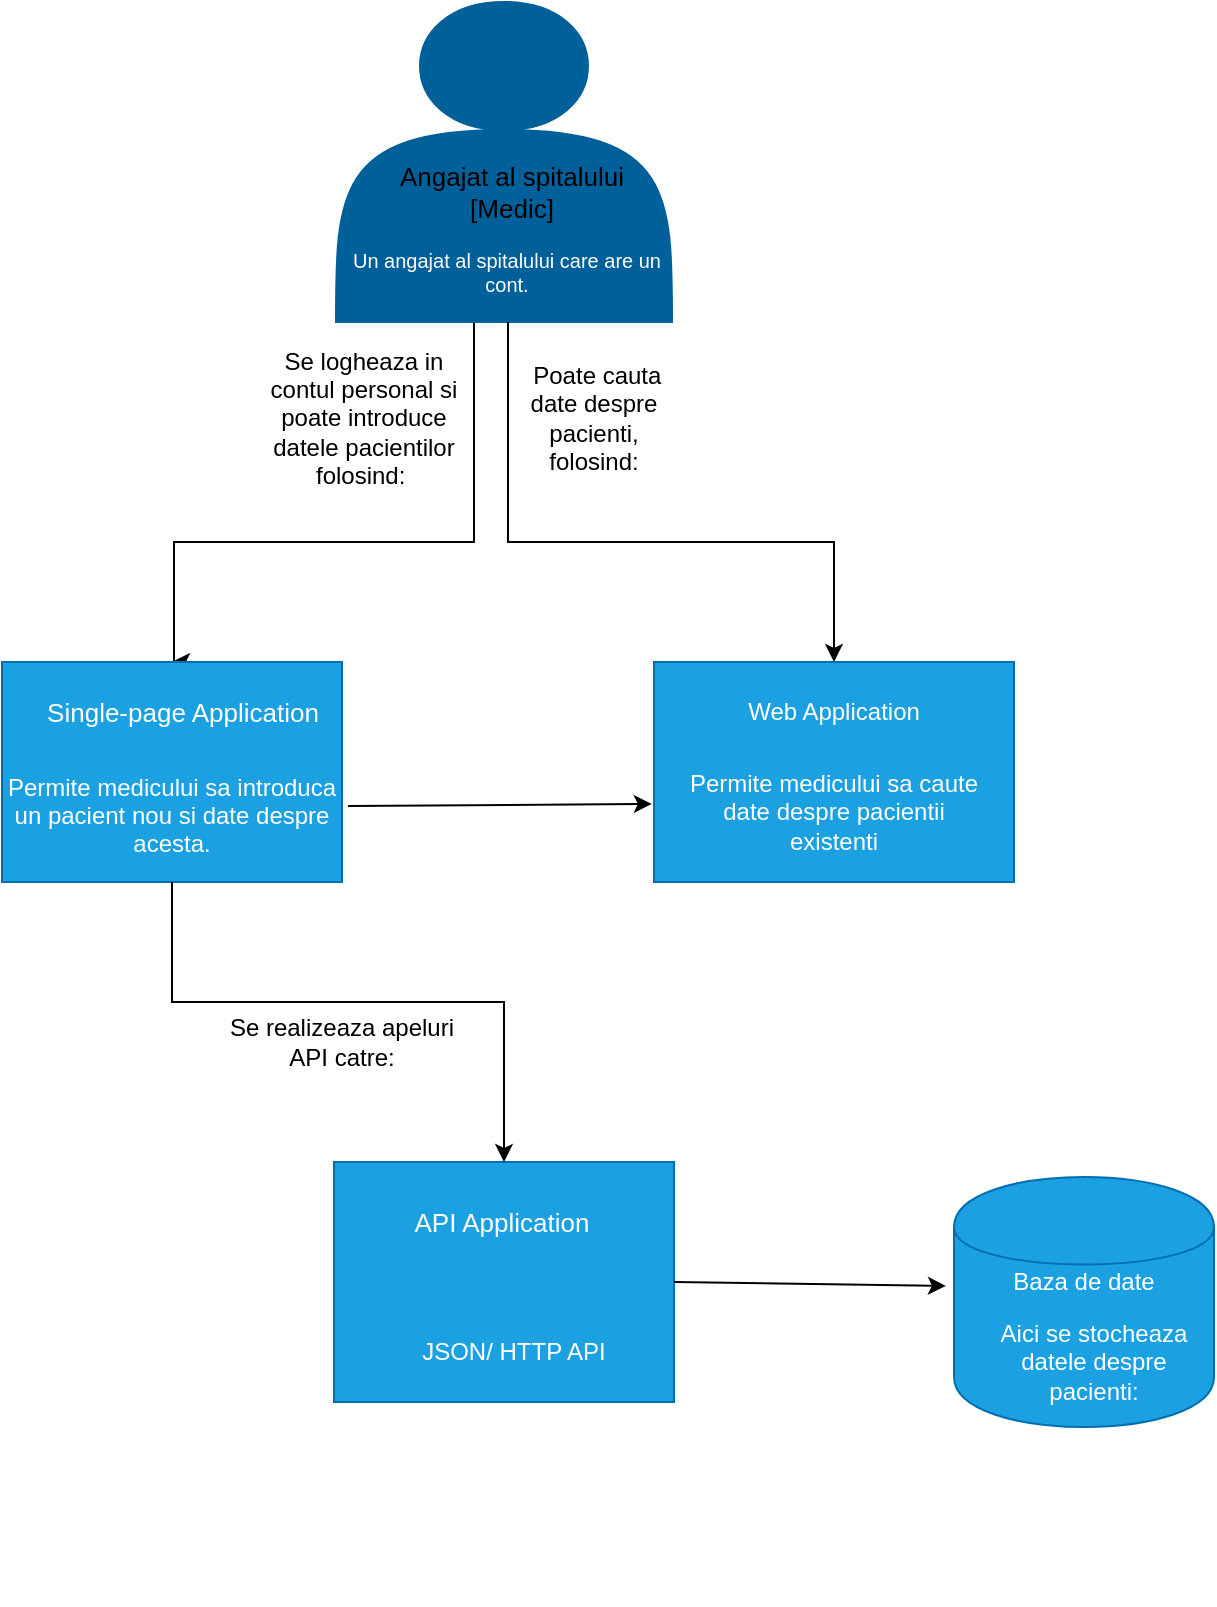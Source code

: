 <mxfile version="12.2.6" type="device" pages="3"><diagram id="5iR_Pse9yT532EaN5kwK" name="Context"><mxGraphModel dx="854" dy="429" grid="1" gridSize="10" guides="1" tooltips="1" connect="1" arrows="1" fold="1" page="1" pageScale="1" pageWidth="850" pageHeight="1100" math="0" shadow="0"><root><mxCell id="0"/><mxCell id="1" parent="0"/><mxCell id="A3nldjU91SrFY1ddSnld-18" style="edgeStyle=orthogonalEdgeStyle;rounded=0;orthogonalLoop=1;jettySize=auto;html=1;exitX=0.5;exitY=1;exitDx=0;exitDy=0;entryX=0.5;entryY=0;entryDx=0;entryDy=0;fontSize=13;fontColor=#FFFFFF;" parent="1" source="A3nldjU91SrFY1ddSnld-1" target="A3nldjU91SrFY1ddSnld-2" edge="1"><mxGeometry relative="1" as="geometry"><Array as="points"><mxPoint x="420" y="160"/><mxPoint x="420" y="270"/><mxPoint x="270" y="270"/></Array></mxGeometry></mxCell><mxCell id="A3nldjU91SrFY1ddSnld-1" value="" style="shape=actor;whiteSpace=wrap;html=1;fillColor=#006099;strokeColor=#006099;fontColor=#ffffff;gradientColor=none;shadow=0;" parent="1" vertex="1"><mxGeometry x="351" width="168" height="160" as="geometry"/></mxCell><mxCell id="A3nldjU91SrFY1ddSnld-2" value="&lt;br&gt;&lt;br&gt;&lt;br&gt;Permite medicului sa introduca un pacient nou si date despre acesta." style="rounded=0;whiteSpace=wrap;html=1;fillColor=#1ba1e2;strokeColor=#006EAF;fontColor=#ffffff;" parent="1" vertex="1"><mxGeometry x="184" y="330" width="170" height="110" as="geometry"/></mxCell><mxCell id="A3nldjU91SrFY1ddSnld-3" value="" style="rounded=0;whiteSpace=wrap;html=1;fillColor=#1ba1e2;strokeColor=#006EAF;fontColor=#ffffff;" parent="1" vertex="1"><mxGeometry x="350" y="580" width="170" height="120" as="geometry"/></mxCell><mxCell id="A3nldjU91SrFY1ddSnld-6" value="Angajat al spitalului&lt;br&gt;[Medic]" style="text;html=1;strokeColor=none;fillColor=none;align=center;verticalAlign=middle;whiteSpace=wrap;rounded=0;shadow=0;fontSize=13;" parent="1" vertex="1"><mxGeometry x="370" y="70" width="138" height="50" as="geometry"/></mxCell><mxCell id="P98qiodETCv6TaypHY2X-6" style="edgeStyle=orthogonalEdgeStyle;rounded=0;orthogonalLoop=1;jettySize=auto;html=1;entryX=0.5;entryY=0;entryDx=0;entryDy=0;" edge="1" parent="1" target="P98qiodETCv6TaypHY2X-2"><mxGeometry relative="1" as="geometry"><mxPoint x="437" y="160" as="sourcePoint"/><Array as="points"><mxPoint x="437" y="270"/><mxPoint x="600" y="270"/></Array></mxGeometry></mxCell><mxCell id="A3nldjU91SrFY1ddSnld-7" value="Un angajat al spitalului care are un cont." style="text;html=1;strokeColor=none;fillColor=none;align=center;verticalAlign=middle;whiteSpace=wrap;rounded=0;shadow=0;fontColor=#FFFFFF;fontSize=10;" parent="1" vertex="1"><mxGeometry x="354" y="120" width="165" height="30" as="geometry"/></mxCell><mxCell id="A3nldjU91SrFY1ddSnld-8" value="Single-page Application" style="text;html=1;strokeColor=none;fillColor=none;align=center;verticalAlign=middle;whiteSpace=wrap;rounded=0;shadow=0;fontSize=13;fontColor=#FFFFFF;" parent="1" vertex="1"><mxGeometry x="200" y="350" width="149" height="10" as="geometry"/></mxCell><mxCell id="A3nldjU91SrFY1ddSnld-19" style="edgeStyle=orthogonalEdgeStyle;rounded=0;orthogonalLoop=1;jettySize=auto;html=1;entryX=0.5;entryY=0;entryDx=0;entryDy=0;fontSize=13;fontColor=#FFFFFF;exitX=0.5;exitY=1;exitDx=0;exitDy=0;" parent="1" source="A3nldjU91SrFY1ddSnld-2" target="A3nldjU91SrFY1ddSnld-3" edge="1"><mxGeometry relative="1" as="geometry"><mxPoint x="435" y="425" as="sourcePoint"/><Array as="points"><mxPoint x="269" y="500"/><mxPoint x="435" y="500"/></Array></mxGeometry></mxCell><mxCell id="A3nldjU91SrFY1ddSnld-12" value="API Application" style="text;html=1;strokeColor=none;fillColor=none;align=center;verticalAlign=middle;whiteSpace=wrap;rounded=0;shadow=0;fontSize=13;fontColor=#FFFFFF;" parent="1" vertex="1"><mxGeometry x="349" y="590" width="170" height="40" as="geometry"/></mxCell><mxCell id="P98qiodETCv6TaypHY2X-20" value="API Application" style="text;html=1;strokeColor=none;fillColor=none;align=center;verticalAlign=middle;whiteSpace=wrap;rounded=0;shadow=0;fontSize=13;fontColor=#FFFFFF;" vertex="1" parent="1"><mxGeometry x="570" y="590" width="199" height="40" as="geometry"/></mxCell><mxCell id="A3nldjU91SrFY1ddSnld-30" value="Se logheaza in contul personal si poate introduce datele pacientilor folosind:&amp;nbsp;" style="text;html=1;strokeColor=none;fillColor=none;align=center;verticalAlign=middle;whiteSpace=wrap;rounded=0;shadow=0;fontSize=12;fontColor=#000000;" parent="1" vertex="1"><mxGeometry x="310" y="170.5" width="110" height="75" as="geometry"/></mxCell><mxCell id="A3nldjU91SrFY1ddSnld-32" value="Se realizeaza apeluri API catre:" style="text;html=1;strokeColor=none;fillColor=none;align=center;verticalAlign=middle;whiteSpace=wrap;rounded=0;shadow=0;fontSize=12;fontColor=#000000;" parent="1" vertex="1"><mxGeometry x="294" y="500" width="120" height="40" as="geometry"/></mxCell><mxCell id="P98qiodETCv6TaypHY2X-1" value="&lt;font color=&quot;#ffffff&quot;&gt;JSON/ HTTP API&lt;/font&gt;" style="text;html=1;strokeColor=none;fillColor=none;align=center;verticalAlign=middle;whiteSpace=wrap;rounded=0;" vertex="1" parent="1"><mxGeometry x="370" y="660" width="140" height="30" as="geometry"/></mxCell><mxCell id="P98qiodETCv6TaypHY2X-2" value="" style="rounded=0;whiteSpace=wrap;html=1;fillColor=#1ba1e2;strokeColor=#006EAF;fontColor=#ffffff;" vertex="1" parent="1"><mxGeometry x="510" y="330" width="180" height="110" as="geometry"/></mxCell><mxCell id="P98qiodETCv6TaypHY2X-3" value="&lt;font color=&quot;#ffffff&quot;&gt;Web Application&lt;/font&gt;" style="text;html=1;strokeColor=none;fillColor=none;align=center;verticalAlign=middle;whiteSpace=wrap;rounded=0;" vertex="1" parent="1"><mxGeometry x="550" y="345" width="100" height="20" as="geometry"/></mxCell><mxCell id="P98qiodETCv6TaypHY2X-4" value="&lt;font color=&quot;#ffffff&quot;&gt;Permite medicului sa caute date despre pacientii existenti&lt;/font&gt;" style="text;html=1;strokeColor=none;fillColor=none;align=center;verticalAlign=middle;whiteSpace=wrap;rounded=0;" vertex="1" parent="1"><mxGeometry x="520" y="390" width="160" height="30" as="geometry"/></mxCell><mxCell id="P98qiodETCv6TaypHY2X-5" value="" style="endArrow=classic;html=1;exitX=1.018;exitY=0.655;exitDx=0;exitDy=0;exitPerimeter=0;entryX=-0.006;entryY=0.645;entryDx=0;entryDy=0;entryPerimeter=0;" edge="1" parent="1" source="A3nldjU91SrFY1ddSnld-2" target="P98qiodETCv6TaypHY2X-2"><mxGeometry width="50" height="50" relative="1" as="geometry"><mxPoint x="384" y="415" as="sourcePoint"/><mxPoint x="500" y="400" as="targetPoint"/></mxGeometry></mxCell><mxCell id="P98qiodETCv6TaypHY2X-8" value="&amp;nbsp;Poate cauta date despre pacienti, folosind:" style="text;html=1;strokeColor=none;fillColor=none;align=center;verticalAlign=middle;whiteSpace=wrap;rounded=0;" vertex="1" parent="1"><mxGeometry x="440" y="198" width="80" height="20" as="geometry"/></mxCell><mxCell id="P98qiodETCv6TaypHY2X-12" value="" style="shape=cylinder;whiteSpace=wrap;html=1;boundedLbl=1;backgroundOutline=1;fontSize=12;fillColor=#1ba1e2;strokeColor=#006EAF;fontColor=#ffffff;" vertex="1" parent="1"><mxGeometry x="660" y="587.5" width="130" height="125" as="geometry"/></mxCell><mxCell id="P98qiodETCv6TaypHY2X-13" value="Baza de date" style="text;html=1;strokeColor=none;fillColor=none;align=center;verticalAlign=middle;whiteSpace=wrap;rounded=0;fontSize=12;fontColor=#FFFFFF;" vertex="1" parent="1"><mxGeometry x="680" y="630" width="90" height="20" as="geometry"/></mxCell><mxCell id="P98qiodETCv6TaypHY2X-16" value="Baza de date" style="text;html=1;strokeColor=none;fillColor=none;align=center;verticalAlign=middle;whiteSpace=wrap;rounded=0;fontSize=12;fontColor=#FFFFFF;" vertex="1" parent="1"><mxGeometry x="680" y="730" width="90" height="20" as="geometry"/></mxCell><mxCell id="P98qiodETCv6TaypHY2X-14" value="Aici se stocheaza datele despre pacienti:" style="text;html=1;strokeColor=none;fillColor=none;align=center;verticalAlign=middle;whiteSpace=wrap;rounded=0;fontSize=12;fontColor=#FFFFFF;" vertex="1" parent="1"><mxGeometry x="670" y="670" width="120" height="20" as="geometry"/></mxCell><mxCell id="P98qiodETCv6TaypHY2X-18" value="Aici se stocheaza datele despre pacienti:" style="text;html=1;strokeColor=none;fillColor=none;align=center;verticalAlign=middle;whiteSpace=wrap;rounded=0;fontSize=12;fontColor=#FFFFFF;" vertex="1" parent="1"><mxGeometry x="670" y="770" width="120" height="20" as="geometry"/></mxCell><mxCell id="P98qiodETCv6TaypHY2X-15" style="edgeStyle=orthogonalEdgeStyle;rounded=0;orthogonalLoop=1;jettySize=auto;html=1;exitX=0.5;exitY=1;exitDx=0;exitDy=0;fontSize=12;fontColor=#FFFFFF;" edge="1" parent="1" source="P98qiodETCv6TaypHY2X-14"><mxGeometry relative="1" as="geometry"><mxPoint x="730" y="690" as="targetPoint"/></mxGeometry></mxCell><mxCell id="P98qiodETCv6TaypHY2X-25" value="Tex" style="text;html=1;resizable=0;points=[];autosize=1;align=left;verticalAlign=top;spacingTop=-4;fontSize=12;fontColor=#FFFFFF;" vertex="1" parent="1"><mxGeometry x="593" y="778" width="30" height="20" as="geometry"/></mxCell><mxCell id="P98qiodETCv6TaypHY2X-28" value="" style="endArrow=classic;html=1;fontSize=12;fontColor=#FFFFFF;entryX=-0.031;entryY=0.436;entryDx=0;entryDy=0;entryPerimeter=0;exitX=1;exitY=0.5;exitDx=0;exitDy=0;" edge="1" parent="1" source="A3nldjU91SrFY1ddSnld-3" target="P98qiodETCv6TaypHY2X-12"><mxGeometry width="50" height="50" relative="1" as="geometry"><mxPoint x="519" y="660" as="sourcePoint"/><mxPoint x="589.711" y="610" as="targetPoint"/></mxGeometry></mxCell></root></mxGraphModel></diagram><diagram name="Container" id="M-k7rPEho-JzsTctESgU"><mxGraphModel dx="2205" dy="1853" grid="1" gridSize="10" guides="1" tooltips="1" connect="1" arrows="1" fold="1" page="1" pageScale="1" pageWidth="850" pageHeight="1100" math="0" shadow="0"><root><mxCell id="ddfkY31VcKpgXVbiMTNV-0"/><mxCell id="ddfkY31VcKpgXVbiMTNV-1" parent="ddfkY31VcKpgXVbiMTNV-0"/><mxCell id="ddfkY31VcKpgXVbiMTNV-3" value="" style="shape=actor;whiteSpace=wrap;html=1;fillColor=#006099;strokeColor=#006099;fontColor=#ffffff;gradientColor=none;shadow=0;" parent="ddfkY31VcKpgXVbiMTNV-1" vertex="1"><mxGeometry x="170" y="-40" width="169" height="150" as="geometry"/></mxCell><mxCell id="ddfkY31VcKpgXVbiMTNV-4" value="" style="rounded=0;whiteSpace=wrap;html=1;fillColor=#1ba1e2;strokeColor=#006EAF;fontColor=#ffffff;" parent="ddfkY31VcKpgXVbiMTNV-1" vertex="1"><mxGeometry x="353.5" y="470" width="170" height="110" as="geometry"/></mxCell><mxCell id="ddfkY31VcKpgXVbiMTNV-5" value="" style="rounded=0;whiteSpace=wrap;html=1;fillColor=#798FA3;strokeColor=#314354;fontColor=#ffffff;" parent="ddfkY31VcKpgXVbiMTNV-1" vertex="1"><mxGeometry x="680" y="485" width="170" height="120" as="geometry"/></mxCell><mxCell id="ddfkY31VcKpgXVbiMTNV-7" value="&lt;font color=&quot;#ffffff&quot; style=&quot;font-size: 13px;&quot;&gt;Company Employee&lt;br style=&quot;font-size: 13px;&quot;&gt;[Person]&lt;br style=&quot;font-size: 13px;&quot;&gt;&lt;/font&gt;" style="text;html=1;strokeColor=none;fillColor=none;align=center;verticalAlign=middle;whiteSpace=wrap;rounded=0;shadow=0;fontSize=13;" parent="ddfkY31VcKpgXVbiMTNV-1" vertex="1"><mxGeometry x="185.5" y="20" width="138" height="50" as="geometry"/></mxCell><mxCell id="ddfkY31VcKpgXVbiMTNV-8" value="An employee of the company with personal account" style="text;html=1;strokeColor=none;fillColor=none;align=center;verticalAlign=middle;whiteSpace=wrap;rounded=0;shadow=0;fontColor=#FFFFFF;fontSize=10;" parent="ddfkY31VcKpgXVbiMTNV-1" vertex="1"><mxGeometry x="177.5" y="70" width="165" height="30" as="geometry"/></mxCell><mxCell id="ddfkY31VcKpgXVbiMTNV-12" value="Mainframe Medical System&lt;br&gt;[Software System]" style="text;html=1;strokeColor=none;fillColor=none;align=center;verticalAlign=middle;whiteSpace=wrap;rounded=0;shadow=0;fontSize=13;fontColor=#FFFFFF;" parent="ddfkY31VcKpgXVbiMTNV-1" vertex="1"><mxGeometry x="680" y="495" width="170" height="40" as="geometry"/></mxCell><mxCell id="ddfkY31VcKpgXVbiMTNV-13" value="Stores all the information about employees, accounts, sick leaves, etc." style="text;html=1;strokeColor=none;fillColor=none;align=center;verticalAlign=middle;whiteSpace=wrap;rounded=0;shadow=0;fontSize=10;fontColor=#FFFFFF;" parent="ddfkY31VcKpgXVbiMTNV-1" vertex="1"><mxGeometry x="685" y="545" width="160" height="50" as="geometry"/></mxCell><mxCell id="ddfkY31VcKpgXVbiMTNV-14" value="E-mail System&lt;br style=&quot;font-size: 13px;&quot;&gt;[Software System]" style="text;html=1;strokeColor=none;fillColor=none;align=center;verticalAlign=middle;whiteSpace=wrap;rounded=0;shadow=0;fontSize=13;fontColor=#FFFFFF;" parent="ddfkY31VcKpgXVbiMTNV-1" vertex="1"><mxGeometry x="705" y="170" width="110" height="20" as="geometry"/></mxCell><mxCell id="ddfkY31VcKpgXVbiMTNV-18" value="&lt;font style=&quot;font-size: 12px&quot;&gt;Views account details and take sick leave using&lt;/font&gt;" style="text;html=1;strokeColor=none;fillColor=none;align=center;verticalAlign=middle;whiteSpace=wrap;rounded=0;shadow=0;fontSize=14;fontColor=#000000;" parent="ddfkY31VcKpgXVbiMTNV-1" vertex="1"><mxGeometry x="371" y="142.5" width="107" height="75" as="geometry"/></mxCell><mxCell id="ZtqqI10viHrYQgsUtROz-1" value="" style="rounded=0;whiteSpace=wrap;html=1;fillColor=#1ba1e2;strokeColor=#006EAF;fontColor=#ffffff;" parent="ddfkY31VcKpgXVbiMTNV-1" vertex="1"><mxGeometry x="355.5" y="660" width="170" height="110" as="geometry"/></mxCell><mxCell id="ZtqqI10viHrYQgsUtROz-2" value="" style="rounded=0;whiteSpace=wrap;html=1;fillColor=#1ba1e2;strokeColor=#006EAF;fontColor=#ffffff;" parent="ddfkY31VcKpgXVbiMTNV-1" vertex="1"><mxGeometry x="350" y="275" width="170" height="110" as="geometry"/></mxCell><mxCell id="ZtqqI10viHrYQgsUtROz-3" value="" style="rounded=0;whiteSpace=wrap;html=1;fillColor=#1ba1e2;strokeColor=#006EAF;fontColor=#ffffff;" parent="ddfkY31VcKpgXVbiMTNV-1" vertex="1"><mxGeometry x="10" y="275" width="170" height="110" as="geometry"/></mxCell><mxCell id="ZtqqI10viHrYQgsUtROz-4" value="" style="shape=cylinder;whiteSpace=wrap;html=1;boundedLbl=1;backgroundOutline=1;strokeColor=#FFFFFF;fillColor=#1BA1E2;" parent="ddfkY31VcKpgXVbiMTNV-1" vertex="1"><mxGeometry x="-10" y="580" width="190" height="120" as="geometry"/></mxCell><mxCell id="ZtqqI10viHrYQgsUtROz-5" value="&lt;font color=&quot;#ffffff&quot; style=&quot;font-size: 13px&quot;&gt;Web Application&lt;br&gt;[Container:]&lt;/font&gt;" style="text;html=1;strokeColor=none;fillColor=none;align=center;verticalAlign=middle;whiteSpace=wrap;rounded=0;" parent="ddfkY31VcKpgXVbiMTNV-1" vertex="1"><mxGeometry x="10" y="290" width="160" height="30" as="geometry"/></mxCell><mxCell id="ZtqqI10viHrYQgsUtROz-6" value="&lt;span style=&quot;font-size: 13px&quot;&gt;&lt;font color=&quot;#ffffff&quot;&gt;Database&lt;/font&gt;&lt;/span&gt;" style="text;html=1;strokeColor=none;fillColor=none;align=center;verticalAlign=middle;whiteSpace=wrap;rounded=0;" parent="ddfkY31VcKpgXVbiMTNV-1" vertex="1"><mxGeometry x="-42.5" y="580" width="255" height="30" as="geometry"/></mxCell><mxCell id="ZtqqI10viHrYQgsUtROz-7" value="&lt;font color=&quot;#ffffff&quot;&gt;Worker&lt;/font&gt;" style="text;html=1;strokeColor=none;fillColor=none;align=center;verticalAlign=middle;whiteSpace=wrap;rounded=0;" parent="ddfkY31VcKpgXVbiMTNV-1" vertex="1"><mxGeometry x="411.5" y="680" width="59" height="20" as="geometry"/></mxCell><mxCell id="ZtqqI10viHrYQgsUtROz-8" value="&lt;font color=&quot;#ffffff&quot;&gt;API Application&lt;br&gt;[Container:]&lt;/font&gt;" style="text;html=1;strokeColor=none;fillColor=none;align=center;verticalAlign=middle;whiteSpace=wrap;rounded=0;" parent="ddfkY31VcKpgXVbiMTNV-1" vertex="1"><mxGeometry x="376" y="485" width="121" height="20" as="geometry"/></mxCell><mxCell id="ZtqqI10viHrYQgsUtROz-9" value="&lt;font color=&quot;#ffffff&quot;&gt;Single-Page Application&lt;br&gt;[Container: JavaScript]&lt;/font&gt;" style="text;html=1;strokeColor=none;fillColor=none;align=center;verticalAlign=middle;whiteSpace=wrap;rounded=0;" parent="ddfkY31VcKpgXVbiMTNV-1" vertex="1"><mxGeometry x="355.5" y="295" width="150" height="20" as="geometry"/></mxCell><mxCell id="ZtqqI10viHrYQgsUtROz-13" value="&lt;font color=&quot;#ffffff&quot; style=&quot;font-size: 10px&quot;&gt;&lt;br&gt;&lt;span&gt;[Container: Relational Database Schema]&lt;/span&gt;&lt;/font&gt;" style="text;html=1;strokeColor=none;fillColor=none;align=center;verticalAlign=middle;whiteSpace=wrap;rounded=0;" parent="ddfkY31VcKpgXVbiMTNV-1" vertex="1"><mxGeometry x="-10" y="607.5" width="195" height="25" as="geometry"/></mxCell><mxCell id="ZtqqI10viHrYQgsUtROz-15" value="" style="endArrow=none;dashed=1;html=1;" parent="ddfkY31VcKpgXVbiMTNV-1" edge="1"><mxGeometry width="50" height="50" relative="1" as="geometry"><mxPoint x="-120" y="800" as="sourcePoint"/><mxPoint x="-120" y="240" as="targetPoint"/></mxGeometry></mxCell><mxCell id="ZtqqI10viHrYQgsUtROz-16" value="" style="endArrow=none;dashed=1;html=1;" parent="ddfkY31VcKpgXVbiMTNV-1" edge="1"><mxGeometry width="50" height="50" relative="1" as="geometry"><mxPoint x="-120" y="800" as="sourcePoint"/><mxPoint x="560" y="800" as="targetPoint"/></mxGeometry></mxCell><mxCell id="ZtqqI10viHrYQgsUtROz-17" value="" style="endArrow=none;dashed=1;html=1;" parent="ddfkY31VcKpgXVbiMTNV-1" edge="1"><mxGeometry width="50" height="50" relative="1" as="geometry"><mxPoint x="560" y="800" as="sourcePoint"/><mxPoint x="560" y="240" as="targetPoint"/></mxGeometry></mxCell><mxCell id="ZtqqI10viHrYQgsUtROz-21" value="" style="endArrow=none;dashed=1;html=1;" parent="ddfkY31VcKpgXVbiMTNV-1" edge="1"><mxGeometry width="50" height="50" relative="1" as="geometry"><mxPoint x="-120" y="240" as="sourcePoint"/><mxPoint x="560" y="240" as="targetPoint"/></mxGeometry></mxCell><mxCell id="ZtqqI10viHrYQgsUtROz-23" value="Use" style="endArrow=open;endSize=12;dashed=1;html=1;fontSize=13;fontColor=#FFFFFF;entryX=0.5;entryY=0;entryDx=0;entryDy=0;exitX=0.25;exitY=1;exitDx=0;exitDy=0;" parent="ddfkY31VcKpgXVbiMTNV-1" source="ddfkY31VcKpgXVbiMTNV-3" target="ZtqqI10viHrYQgsUtROz-3" edge="1"><mxGeometry width="160" relative="1" as="geometry"><mxPoint x="180" y="120" as="sourcePoint"/><mxPoint x="30" y="101" as="targetPoint"/></mxGeometry></mxCell><mxCell id="ZtqqI10viHrYQgsUtROz-24" value="Use" style="endArrow=open;endSize=12;dashed=1;html=1;fontSize=13;fontColor=#FFFFFF;entryX=0.5;entryY=0;entryDx=0;entryDy=0;exitX=0.75;exitY=1;exitDx=0;exitDy=0;" parent="ddfkY31VcKpgXVbiMTNV-1" source="ddfkY31VcKpgXVbiMTNV-3" target="ZtqqI10viHrYQgsUtROz-2" edge="1"><mxGeometry width="160" relative="1" as="geometry"><mxPoint x="200.956" y="124.05" as="sourcePoint"/><mxPoint x="105" y="285" as="targetPoint"/></mxGeometry></mxCell><mxCell id="ZtqqI10viHrYQgsUtROz-25" value="Use" style="endArrow=open;endSize=12;dashed=1;html=1;fontSize=13;fontColor=#FFFFFF;entryX=0;entryY=0.5;entryDx=0;entryDy=0;exitX=1;exitY=0.5;exitDx=0;exitDy=0;" parent="ddfkY31VcKpgXVbiMTNV-1" source="ZtqqI10viHrYQgsUtROz-3" target="ZtqqI10viHrYQgsUtROz-2" edge="1"><mxGeometry width="160" relative="1" as="geometry"><mxPoint x="306.5" y="350" as="sourcePoint"/><mxPoint x="223.5" y="520" as="targetPoint"/></mxGeometry></mxCell><mxCell id="ZtqqI10viHrYQgsUtROz-26" value="Use" style="endArrow=open;endSize=12;dashed=1;html=1;fontSize=13;fontColor=#FFFFFF;exitX=0.5;exitY=1;exitDx=0;exitDy=0;" parent="ddfkY31VcKpgXVbiMTNV-1" source="ZtqqI10viHrYQgsUtROz-2" target="ddfkY31VcKpgXVbiMTNV-4" edge="1"><mxGeometry width="160" relative="1" as="geometry"><mxPoint x="200" y="414.5" as="sourcePoint"/><mxPoint x="370" y="414.5" as="targetPoint"/></mxGeometry></mxCell><mxCell id="ZtqqI10viHrYQgsUtROz-27" value="Use" style="endArrow=open;endSize=12;dashed=1;html=1;fontSize=13;fontColor=#FFFFFF;exitX=0.5;exitY=1;exitDx=0;exitDy=0;" parent="ddfkY31VcKpgXVbiMTNV-1" source="ddfkY31VcKpgXVbiMTNV-4" target="ZtqqI10viHrYQgsUtROz-1" edge="1"><mxGeometry width="160" relative="1" as="geometry"><mxPoint x="350" y="627" as="sourcePoint"/><mxPoint x="520" y="627" as="targetPoint"/></mxGeometry></mxCell><mxCell id="ZtqqI10viHrYQgsUtROz-28" value="Use" style="endArrow=open;endSize=12;dashed=1;html=1;fontSize=13;fontColor=#FFFFFF;entryX=1;entryY=0.5;entryDx=0;entryDy=0;exitX=0;exitY=0.5;exitDx=0;exitDy=0;" parent="ddfkY31VcKpgXVbiMTNV-1" source="ZtqqI10viHrYQgsUtROz-1" target="ZtqqI10viHrYQgsUtROz-4" edge="1"><mxGeometry width="160" relative="1" as="geometry"><mxPoint x="130" y="560" as="sourcePoint"/><mxPoint x="300" y="560" as="targetPoint"/></mxGeometry></mxCell><mxCell id="ZtqqI10viHrYQgsUtROz-30" value="Visits hrmedical.com" style="text;html=1;strokeColor=none;fillColor=none;align=center;verticalAlign=middle;whiteSpace=wrap;rounded=0;" parent="ddfkY31VcKpgXVbiMTNV-1" vertex="1"><mxGeometry x="95" y="150" width="40" height="20" as="geometry"/></mxCell><mxCell id="ZtqqI10viHrYQgsUtROz-31" value="&lt;font color=&quot;#ffffff&quot; style=&quot;font-size: 10px&quot;&gt;Delivers the static content and the company medical single page application&lt;/font&gt;" style="text;html=1;strokeColor=none;fillColor=none;align=center;verticalAlign=middle;whiteSpace=wrap;rounded=0;" parent="ddfkY31VcKpgXVbiMTNV-1" vertex="1"><mxGeometry x="5" y="340" width="180" height="20" as="geometry"/></mxCell><mxCell id="ZtqqI10viHrYQgsUtROz-32" value="&lt;font style=&quot;font-size: 10px&quot;&gt;Delivers to the employee's web browser&lt;/font&gt;" style="text;html=1;strokeColor=none;fillColor=none;align=center;verticalAlign=middle;whiteSpace=wrap;rounded=0;" parent="ddfkY31VcKpgXVbiMTNV-1" vertex="1"><mxGeometry x="227.5" y="340" width="75" height="20" as="geometry"/></mxCell><mxCell id="ZtqqI10viHrYQgsUtROz-33" value="&lt;font style=&quot;font-size: 10px&quot; color=&quot;#ffffff&quot;&gt;Provides all the company medical functionality to employee via his web browser&lt;/font&gt;" style="text;html=1;strokeColor=none;fillColor=none;align=center;verticalAlign=middle;whiteSpace=wrap;rounded=0;" parent="ddfkY31VcKpgXVbiMTNV-1" vertex="1"><mxGeometry x="369" y="340" width="139" height="20" as="geometry"/></mxCell><mxCell id="ZtqqI10viHrYQgsUtROz-34" value="Makes API calls to" style="text;html=1;strokeColor=none;fillColor=none;align=center;verticalAlign=middle;whiteSpace=wrap;rounded=0;" parent="ddfkY31VcKpgXVbiMTNV-1" vertex="1"><mxGeometry x="359" y="415" width="66" height="20" as="geometry"/></mxCell><mxCell id="ZtqqI10viHrYQgsUtROz-35" value="&lt;font style=&quot;font-size: 10px&quot; color=&quot;#ffffff&quot;&gt;Provides company medical functionality via a JSON API&lt;/font&gt;" style="text;html=1;strokeColor=none;fillColor=none;align=center;verticalAlign=middle;whiteSpace=wrap;rounded=0;" parent="ddfkY31VcKpgXVbiMTNV-1" vertex="1"><mxGeometry x="374" y="525" width="129" height="30" as="geometry"/></mxCell><mxCell id="ZtqqI10viHrYQgsUtROz-36" value="Reads from and writes to" style="text;html=1;strokeColor=none;fillColor=none;align=center;verticalAlign=middle;whiteSpace=wrap;rounded=0;" parent="ddfkY31VcKpgXVbiMTNV-1" vertex="1"><mxGeometry x="353.5" y="607.5" width="75" height="20" as="geometry"/></mxCell><mxCell id="ZtqqI10viHrYQgsUtROz-37" value="Stores" style="text;html=1;strokeColor=none;fillColor=none;align=center;verticalAlign=middle;whiteSpace=wrap;rounded=0;" parent="ddfkY31VcKpgXVbiMTNV-1" vertex="1"><mxGeometry x="217" y="688" width="75" height="24" as="geometry"/></mxCell><mxCell id="ZtqqI10viHrYQgsUtROz-38" value="&lt;font color=&quot;#ffffff&quot; style=&quot;font-size: 10px&quot;&gt;Stores user registration information, hashed authentication credentials, access logs, etc&lt;/font&gt;" style="text;html=1;strokeColor=none;fillColor=none;align=center;verticalAlign=middle;whiteSpace=wrap;rounded=0;" parent="ddfkY31VcKpgXVbiMTNV-1" vertex="1"><mxGeometry x="-3" y="650" width="176" height="30" as="geometry"/></mxCell><mxCell id="ZtqqI10viHrYQgsUtROz-39" value="Use" style="endArrow=open;endSize=12;dashed=1;html=1;fontSize=13;fontColor=#FFFFFF;exitX=1;exitY=0.75;exitDx=0;exitDy=0;entryX=0;entryY=0.5;entryDx=0;entryDy=0;" parent="ddfkY31VcKpgXVbiMTNV-1" source="ddfkY31VcKpgXVbiMTNV-4" target="ddfkY31VcKpgXVbiMTNV-5" edge="1"><mxGeometry width="160" relative="1" as="geometry"><mxPoint x="600" y="550" as="sourcePoint"/><mxPoint x="601.185" y="630" as="targetPoint"/></mxGeometry></mxCell><mxCell id="ZtqqI10viHrYQgsUtROz-40" value="Makes API calls to" style="text;html=1;strokeColor=none;fillColor=none;align=center;verticalAlign=middle;whiteSpace=wrap;rounded=0;" parent="ddfkY31VcKpgXVbiMTNV-1" vertex="1"><mxGeometry x="570" y="520" width="60" height="20" as="geometry"/></mxCell></root></mxGraphModel></diagram><diagram name="Component" id="600mYljNPZQfet5mQbcK"><mxGraphModel dx="2543" dy="942" grid="1" gridSize="10" guides="1" tooltips="1" connect="1" arrows="1" fold="1" page="1" pageScale="1" pageWidth="850" pageHeight="1100" math="0" shadow="0"><root><mxCell id="HL2cK0d6g7ABv9OWsh5L-0"/><mxCell id="HL2cK0d6g7ABv9OWsh5L-1" parent="HL2cK0d6g7ABv9OWsh5L-0"/><mxCell id="HL2cK0d6g7ABv9OWsh5L-3" value="" style="rounded=0;whiteSpace=wrap;html=1;fillColor=#1ba1e2;strokeColor=#006EAF;fontColor=#ffffff;" parent="HL2cK0d6g7ABv9OWsh5L-1" vertex="1"><mxGeometry x="330" y="330" width="170" height="110" as="geometry"/></mxCell><mxCell id="HL2cK0d6g7ABv9OWsh5L-4" value="" style="rounded=0;whiteSpace=wrap;html=1;fillColor=#798FA3;strokeColor=#314354;fontColor=#ffffff;" parent="HL2cK0d6g7ABv9OWsh5L-1" vertex="1"><mxGeometry x="330" y="820" width="170" height="120" as="geometry"/></mxCell><mxCell id="HL2cK0d6g7ABv9OWsh5L-8" value="Mainframe Medical System&lt;br&gt;[Software System]" style="text;html=1;strokeColor=none;fillColor=none;align=center;verticalAlign=middle;whiteSpace=wrap;rounded=0;shadow=0;fontSize=13;fontColor=#FFFFFF;" parent="HL2cK0d6g7ABv9OWsh5L-1" vertex="1"><mxGeometry x="330" y="835" width="170" height="40" as="geometry"/></mxCell><mxCell id="HL2cK0d6g7ABv9OWsh5L-9" value="Stores all the information about employees, accounts, sick leaves, etc." style="text;html=1;strokeColor=none;fillColor=none;align=center;verticalAlign=middle;whiteSpace=wrap;rounded=0;shadow=0;fontSize=10;fontColor=#FFFFFF;" parent="HL2cK0d6g7ABv9OWsh5L-1" vertex="1"><mxGeometry x="335.5" y="880" width="160" height="50" as="geometry"/></mxCell><mxCell id="HL2cK0d6g7ABv9OWsh5L-17" value="" style="rounded=0;whiteSpace=wrap;html=1;fillColor=#1ba1e2;strokeColor=#006EAF;fontColor=#ffffff;" parent="HL2cK0d6g7ABv9OWsh5L-1" vertex="1"><mxGeometry x="-60" y="820" width="170" height="110" as="geometry"/></mxCell><mxCell id="HL2cK0d6g7ABv9OWsh5L-18" value="" style="rounded=0;whiteSpace=wrap;html=1;fillColor=#1ba1e2;strokeColor=#006EAF;fontColor=#ffffff;" parent="HL2cK0d6g7ABv9OWsh5L-1" vertex="1"><mxGeometry x="330" y="20" width="170" height="110" as="geometry"/></mxCell><mxCell id="HL2cK0d6g7ABv9OWsh5L-19" value="" style="rounded=0;whiteSpace=wrap;html=1;fillColor=#1ba1e2;strokeColor=#006EAF;fontColor=#ffffff;" parent="HL2cK0d6g7ABv9OWsh5L-1" vertex="1"><mxGeometry x="-50" y="20" width="170" height="110" as="geometry"/></mxCell><mxCell id="HL2cK0d6g7ABv9OWsh5L-20" value="" style="shape=cylinder;whiteSpace=wrap;html=1;boundedLbl=1;backgroundOutline=1;strokeColor=#FFFFFF;fillColor=#1BA1E2;" parent="HL2cK0d6g7ABv9OWsh5L-1" vertex="1"><mxGeometry x="-320" y="820" width="190" height="120" as="geometry"/></mxCell><mxCell id="HL2cK0d6g7ABv9OWsh5L-21" value="&lt;font color=&quot;#ffffff&quot; style=&quot;font-size: 13px&quot;&gt;Web Application&lt;br&gt;[Container:]&lt;/font&gt;" style="text;html=1;strokeColor=none;fillColor=none;align=center;verticalAlign=middle;whiteSpace=wrap;rounded=0;" parent="HL2cK0d6g7ABv9OWsh5L-1" vertex="1"><mxGeometry x="-50" y="30" width="160" height="30" as="geometry"/></mxCell><mxCell id="HL2cK0d6g7ABv9OWsh5L-22" value="&lt;span style=&quot;font-size: 13px&quot;&gt;&lt;font color=&quot;#ffffff&quot;&gt;Database&lt;/font&gt;&lt;/span&gt;" style="text;html=1;strokeColor=none;fillColor=none;align=center;verticalAlign=middle;whiteSpace=wrap;rounded=0;" parent="HL2cK0d6g7ABv9OWsh5L-1" vertex="1"><mxGeometry x="-360" y="820" width="255" height="30" as="geometry"/></mxCell><mxCell id="HL2cK0d6g7ABv9OWsh5L-23" value="&lt;font color=&quot;#ffffff&quot;&gt;Worker&lt;/font&gt;" style="text;html=1;strokeColor=none;fillColor=none;align=center;verticalAlign=middle;whiteSpace=wrap;rounded=0;" parent="HL2cK0d6g7ABv9OWsh5L-1" vertex="1"><mxGeometry x="-4.5" y="855" width="59" height="20" as="geometry"/></mxCell><mxCell id="HL2cK0d6g7ABv9OWsh5L-25" value="&lt;font color=&quot;#ffffff&quot;&gt;Single-Page Application&lt;br&gt;[Container: JavaScript]&lt;/font&gt;" style="text;html=1;strokeColor=none;fillColor=none;align=center;verticalAlign=middle;whiteSpace=wrap;rounded=0;" parent="HL2cK0d6g7ABv9OWsh5L-1" vertex="1"><mxGeometry x="345.5" y="30" width="150" height="20" as="geometry"/></mxCell><mxCell id="HL2cK0d6g7ABv9OWsh5L-26" value="&lt;font color=&quot;#ffffff&quot; style=&quot;font-size: 10px&quot;&gt;&lt;br&gt;&lt;span&gt;[Container: Relational Database Schema]&lt;/span&gt;&lt;/font&gt;" style="text;html=1;strokeColor=none;fillColor=none;align=center;verticalAlign=middle;whiteSpace=wrap;rounded=0;" parent="HL2cK0d6g7ABv9OWsh5L-1" vertex="1"><mxGeometry x="-320" y="846.5" width="195" height="25" as="geometry"/></mxCell><mxCell id="HL2cK0d6g7ABv9OWsh5L-27" value="" style="endArrow=none;dashed=1;html=1;" parent="HL2cK0d6g7ABv9OWsh5L-1" edge="1"><mxGeometry width="50" height="50" relative="1" as="geometry"><mxPoint x="-120" y="800" as="sourcePoint"/><mxPoint x="-120" y="240" as="targetPoint"/></mxGeometry></mxCell><mxCell id="HL2cK0d6g7ABv9OWsh5L-28" value="" style="endArrow=none;dashed=1;html=1;" parent="HL2cK0d6g7ABv9OWsh5L-1" edge="1"><mxGeometry width="50" height="50" relative="1" as="geometry"><mxPoint x="-120" y="800" as="sourcePoint"/><mxPoint x="560" y="800" as="targetPoint"/></mxGeometry></mxCell><mxCell id="HL2cK0d6g7ABv9OWsh5L-29" value="" style="endArrow=none;dashed=1;html=1;" parent="HL2cK0d6g7ABv9OWsh5L-1" edge="1"><mxGeometry width="50" height="50" relative="1" as="geometry"><mxPoint x="560" y="800" as="sourcePoint"/><mxPoint x="560" y="240" as="targetPoint"/></mxGeometry></mxCell><mxCell id="HL2cK0d6g7ABv9OWsh5L-30" value="" style="endArrow=none;dashed=1;html=1;" parent="HL2cK0d6g7ABv9OWsh5L-1" edge="1"><mxGeometry width="50" height="50" relative="1" as="geometry"><mxPoint x="-120" y="240" as="sourcePoint"/><mxPoint x="560" y="240" as="targetPoint"/></mxGeometry></mxCell><mxCell id="HL2cK0d6g7ABv9OWsh5L-33" value="Use" style="endArrow=open;endSize=12;dashed=1;html=1;fontSize=13;fontColor=#FFFFFF;entryX=0;entryY=0.5;entryDx=0;entryDy=0;exitX=1;exitY=0.5;exitDx=0;exitDy=0;" parent="HL2cK0d6g7ABv9OWsh5L-1" source="HL2cK0d6g7ABv9OWsh5L-19" target="HL2cK0d6g7ABv9OWsh5L-18" edge="1"><mxGeometry width="160" relative="1" as="geometry"><mxPoint x="306.5" y="350" as="sourcePoint"/><mxPoint x="223.5" y="520" as="targetPoint"/></mxGeometry></mxCell><mxCell id="HL2cK0d6g7ABv9OWsh5L-34" value="Use" style="endArrow=open;endSize=12;dashed=1;html=1;fontSize=13;fontColor=#FFFFFF;exitX=0.5;exitY=1;exitDx=0;exitDy=0;" parent="HL2cK0d6g7ABv9OWsh5L-1" source="HL2cK0d6g7ABv9OWsh5L-18" target="HL2cK0d6g7ABv9OWsh5L-3" edge="1"><mxGeometry width="160" relative="1" as="geometry"><mxPoint x="200" y="414.5" as="sourcePoint"/><mxPoint x="370" y="414.5" as="targetPoint"/></mxGeometry></mxCell><mxCell id="HL2cK0d6g7ABv9OWsh5L-35" value="Use" style="endArrow=open;endSize=12;dashed=1;html=1;fontSize=13;fontColor=#FFFFFF;exitX=0.5;exitY=1;exitDx=0;exitDy=0;" parent="HL2cK0d6g7ABv9OWsh5L-1" source="HL2cK0d6g7ABv9OWsh5L-55" target="HL2cK0d6g7ABv9OWsh5L-17" edge="1"><mxGeometry width="160" relative="1" as="geometry"><mxPoint x="350" y="627" as="sourcePoint"/><mxPoint x="520" y="627" as="targetPoint"/></mxGeometry></mxCell><mxCell id="HL2cK0d6g7ABv9OWsh5L-36" value="Use" style="endArrow=open;endSize=12;dashed=1;html=1;fontSize=13;fontColor=#FFFFFF;exitX=0.001;exitY=0.45;exitDx=0;exitDy=0;exitPerimeter=0;" parent="HL2cK0d6g7ABv9OWsh5L-1" source="HL2cK0d6g7ABv9OWsh5L-17" target="HL2cK0d6g7ABv9OWsh5L-20" edge="1"><mxGeometry width="160" relative="1" as="geometry"><mxPoint x="-100" y="860" as="sourcePoint"/><mxPoint x="300" y="560" as="targetPoint"/></mxGeometry></mxCell><mxCell id="HL2cK0d6g7ABv9OWsh5L-38" value="&lt;font color=&quot;#ffffff&quot; style=&quot;font-size: 10px&quot;&gt;Delivers the static content and the company medical single page application&lt;/font&gt;" style="text;html=1;strokeColor=none;fillColor=none;align=center;verticalAlign=middle;whiteSpace=wrap;rounded=0;" parent="HL2cK0d6g7ABv9OWsh5L-1" vertex="1"><mxGeometry x="-55" y="80" width="180" height="20" as="geometry"/></mxCell><mxCell id="HL2cK0d6g7ABv9OWsh5L-39" value="&lt;font style=&quot;font-size: 10px&quot;&gt;Delivers to the employee's web browser&lt;/font&gt;" style="text;html=1;strokeColor=none;fillColor=none;align=center;verticalAlign=middle;whiteSpace=wrap;rounded=0;" parent="HL2cK0d6g7ABv9OWsh5L-1" vertex="1"><mxGeometry x="198.5" y="95" width="75" height="20" as="geometry"/></mxCell><mxCell id="HL2cK0d6g7ABv9OWsh5L-40" value="&lt;font style=&quot;font-size: 10px&quot; color=&quot;#ffffff&quot;&gt;Provides all the company medical functionality to employee via his web browser&lt;/font&gt;" style="text;html=1;strokeColor=none;fillColor=none;align=center;verticalAlign=middle;whiteSpace=wrap;rounded=0;" parent="HL2cK0d6g7ABv9OWsh5L-1" vertex="1"><mxGeometry x="345.5" y="80" width="139" height="20" as="geometry"/></mxCell><mxCell id="HL2cK0d6g7ABv9OWsh5L-41" value="Makes API calls to" style="text;html=1;strokeColor=none;fillColor=none;align=center;verticalAlign=middle;whiteSpace=wrap;rounded=0;" parent="HL2cK0d6g7ABv9OWsh5L-1" vertex="1"><mxGeometry x="345.5" y="210" width="66" height="20" as="geometry"/></mxCell><mxCell id="HL2cK0d6g7ABv9OWsh5L-43" value="Reads from and writes to" style="text;html=1;strokeColor=none;fillColor=none;align=center;verticalAlign=middle;whiteSpace=wrap;rounded=0;" parent="HL2cK0d6g7ABv9OWsh5L-1" vertex="1"><mxGeometry x="35" y="724" width="75" height="20" as="geometry"/></mxCell><mxCell id="HL2cK0d6g7ABv9OWsh5L-44" value="Stores" style="text;html=1;strokeColor=none;fillColor=none;align=center;verticalAlign=middle;whiteSpace=wrap;rounded=0;" parent="HL2cK0d6g7ABv9OWsh5L-1" vertex="1"><mxGeometry x="-135" y="835" width="75" height="24" as="geometry"/></mxCell><mxCell id="HL2cK0d6g7ABv9OWsh5L-45" value="&lt;font color=&quot;#ffffff&quot; style=&quot;font-size: 10px&quot;&gt;Stores user registration information, hashed authentication credentials, access logs, etc&lt;/font&gt;" style="text;html=1;strokeColor=none;fillColor=none;align=center;verticalAlign=middle;whiteSpace=wrap;rounded=0;" parent="HL2cK0d6g7ABv9OWsh5L-1" vertex="1"><mxGeometry x="-313" y="890" width="176" height="30" as="geometry"/></mxCell><mxCell id="HL2cK0d6g7ABv9OWsh5L-46" value="Use" style="endArrow=open;endSize=12;dashed=1;html=1;fontSize=13;fontColor=#FFFFFF;exitX=0.5;exitY=1;exitDx=0;exitDy=0;" parent="HL2cK0d6g7ABv9OWsh5L-1" source="HL2cK0d6g7ABv9OWsh5L-54" target="HL2cK0d6g7ABv9OWsh5L-4" edge="1"><mxGeometry width="160" relative="1" as="geometry"><mxPoint x="600" y="550" as="sourcePoint"/><mxPoint x="601.185" y="630" as="targetPoint"/></mxGeometry></mxCell><mxCell id="HL2cK0d6g7ABv9OWsh5L-47" value="Uses&lt;br&gt;" style="text;html=1;strokeColor=none;fillColor=none;align=center;verticalAlign=middle;whiteSpace=wrap;rounded=0;" parent="HL2cK0d6g7ABv9OWsh5L-1" vertex="1"><mxGeometry x="424.5" y="725" width="60" height="20" as="geometry"/></mxCell><mxCell id="HL2cK0d6g7ABv9OWsh5L-53" value="" style="rounded=0;whiteSpace=wrap;html=1;fillColor=#1ba1e2;strokeColor=#006EAF;fontColor=#ffffff;" parent="HL2cK0d6g7ABv9OWsh5L-1" vertex="1"><mxGeometry x="-55" y="330" width="170" height="110" as="geometry"/></mxCell><mxCell id="HL2cK0d6g7ABv9OWsh5L-54" value="" style="rounded=0;whiteSpace=wrap;html=1;fillColor=#1ba1e2;strokeColor=#006EAF;fontColor=#ffffff;" parent="HL2cK0d6g7ABv9OWsh5L-1" vertex="1"><mxGeometry x="330" y="540" width="170" height="110" as="geometry"/></mxCell><mxCell id="HL2cK0d6g7ABv9OWsh5L-55" value="" style="rounded=0;whiteSpace=wrap;html=1;fillColor=#1ba1e2;strokeColor=#006EAF;fontColor=#ffffff;" parent="HL2cK0d6g7ABv9OWsh5L-1" vertex="1"><mxGeometry x="-55" y="537.5" width="170" height="110" as="geometry"/></mxCell><mxCell id="mgRr4T9W1JYQGYdtVp_D-1" value="&lt;font color=&quot;#ffffff&quot; style=&quot;font-size: 13px&quot;&gt;Sign In Controller&lt;br&gt;[Component:]&lt;/font&gt;" style="text;html=1;strokeColor=none;fillColor=none;align=center;verticalAlign=middle;whiteSpace=wrap;rounded=0;" parent="HL2cK0d6g7ABv9OWsh5L-1" vertex="1"><mxGeometry x="-30" y="350" width="110" height="20" as="geometry"/></mxCell><mxCell id="mgRr4T9W1JYQGYdtVp_D-2" value="&lt;font color=&quot;#ffffff&quot; style=&quot;font-size: 13px&quot;&gt;Security Component&lt;br&gt;[Component:]&lt;/font&gt;" style="text;html=1;strokeColor=none;fillColor=none;align=center;verticalAlign=middle;whiteSpace=wrap;rounded=0;" parent="HL2cK0d6g7ABv9OWsh5L-1" vertex="1"><mxGeometry x="-30" y="550" width="120" height="20" as="geometry"/></mxCell><mxCell id="mgRr4T9W1JYQGYdtVp_D-3" value="&lt;font color=&quot;#ffffff&quot; style=&quot;font-size: 13px&quot;&gt;Employee Account Summary Controller&lt;br&gt;[Component:]&lt;/font&gt;" style="text;html=1;strokeColor=none;fillColor=none;align=center;verticalAlign=middle;whiteSpace=wrap;rounded=0;" parent="HL2cK0d6g7ABv9OWsh5L-1" vertex="1"><mxGeometry x="320.5" y="350" width="189" height="20" as="geometry"/></mxCell><mxCell id="mgRr4T9W1JYQGYdtVp_D-4" value="&lt;font color=&quot;#ffffff&quot; style=&quot;font-size: 13px&quot;&gt;Employee Account Data Controller&lt;br&gt;[Component:]&lt;/font&gt;" style="text;html=1;strokeColor=none;fillColor=none;align=center;verticalAlign=middle;whiteSpace=wrap;rounded=0;" parent="HL2cK0d6g7ABv9OWsh5L-1" vertex="1"><mxGeometry x="338" y="582.5" width="155" height="20" as="geometry"/></mxCell><mxCell id="mgRr4T9W1JYQGYdtVp_D-5" value="Use" style="endArrow=open;endSize=12;dashed=1;html=1;fontSize=13;fontColor=#FFFFFF;exitX=0.25;exitY=1;exitDx=0;exitDy=0;entryX=0.75;entryY=0;entryDx=0;entryDy=0;" parent="HL2cK0d6g7ABv9OWsh5L-1" source="HL2cK0d6g7ABv9OWsh5L-18" target="HL2cK0d6g7ABv9OWsh5L-53" edge="1"><mxGeometry width="160" relative="1" as="geometry"><mxPoint x="425" y="140" as="sourcePoint"/><mxPoint x="425" y="340" as="targetPoint"/></mxGeometry></mxCell><mxCell id="mgRr4T9W1JYQGYdtVp_D-6" value="Use" style="endArrow=open;endSize=12;dashed=1;html=1;fontSize=13;fontColor=#FFFFFF;exitX=0.465;exitY=1;exitDx=0;exitDy=0;exitPerimeter=0;entryX=0.5;entryY=0;entryDx=0;entryDy=0;" parent="HL2cK0d6g7ABv9OWsh5L-1" source="HL2cK0d6g7ABv9OWsh5L-53" target="HL2cK0d6g7ABv9OWsh5L-55" edge="1"><mxGeometry width="160" relative="1" as="geometry"><mxPoint x="240" y="490" as="sourcePoint"/><mxPoint x="260" y="650" as="targetPoint"/></mxGeometry></mxCell><mxCell id="mgRr4T9W1JYQGYdtVp_D-7" value="Use" style="endArrow=open;endSize=12;dashed=1;html=1;fontSize=13;fontColor=#FFFFFF;exitX=0;exitY=0.5;exitDx=0;exitDy=0;entryX=1;entryY=0.5;entryDx=0;entryDy=0;" parent="HL2cK0d6g7ABv9OWsh5L-1" source="HL2cK0d6g7ABv9OWsh5L-54" target="HL2cK0d6g7ABv9OWsh5L-55" edge="1"><mxGeometry width="160" relative="1" as="geometry"><mxPoint x="34.05" y="450" as="sourcePoint"/><mxPoint x="40" y="547.5" as="targetPoint"/></mxGeometry></mxCell><mxCell id="mgRr4T9W1JYQGYdtVp_D-8" value="Use" style="endArrow=open;endSize=12;dashed=1;html=1;fontSize=13;fontColor=#FFFFFF;" parent="HL2cK0d6g7ABv9OWsh5L-1" edge="1"><mxGeometry width="160" relative="1" as="geometry"><mxPoint x="531" y="75" as="sourcePoint"/><mxPoint x="531" y="600" as="targetPoint"/></mxGeometry></mxCell><mxCell id="mgRr4T9W1JYQGYdtVp_D-11" value="" style="endArrow=none;dashed=1;html=1;exitX=1;exitY=0.5;exitDx=0;exitDy=0;" parent="HL2cK0d6g7ABv9OWsh5L-1" source="HL2cK0d6g7ABv9OWsh5L-18" edge="1"><mxGeometry width="50" height="50" relative="1" as="geometry"><mxPoint x="540" y="110" as="sourcePoint"/><mxPoint x="530" y="75" as="targetPoint"/></mxGeometry></mxCell><mxCell id="mgRr4T9W1JYQGYdtVp_D-12" value="" style="endArrow=none;dashed=1;html=1;" parent="HL2cK0d6g7ABv9OWsh5L-1" edge="1"><mxGeometry width="50" height="50" relative="1" as="geometry"><mxPoint x="502" y="600" as="sourcePoint"/><mxPoint x="530" y="600" as="targetPoint"/></mxGeometry></mxCell><mxCell id="mgRr4T9W1JYQGYdtVp_D-13" value="Makes API calls to" style="text;html=1;strokeColor=none;fillColor=none;align=center;verticalAlign=middle;whiteSpace=wrap;rounded=0;" parent="HL2cK0d6g7ABv9OWsh5L-1" vertex="1"><mxGeometry x="540" y="200" width="66" height="20" as="geometry"/></mxCell><mxCell id="mgRr4T9W1JYQGYdtVp_D-14" value="Makes API calls to" style="text;html=1;strokeColor=none;fillColor=none;align=center;verticalAlign=middle;whiteSpace=wrap;rounded=0;" parent="HL2cK0d6g7ABv9OWsh5L-1" vertex="1"><mxGeometry x="170" y="200" width="66" height="20" as="geometry"/></mxCell><mxCell id="mgRr4T9W1JYQGYdtVp_D-15" value="&lt;font color=&quot;#ffffff&quot; style=&quot;font-size: 10px&quot;&gt;Allows users to sign in regardless of type&lt;/font&gt;" style="text;html=1;strokeColor=none;fillColor=none;align=center;verticalAlign=middle;whiteSpace=wrap;rounded=0;" parent="HL2cK0d6g7ABv9OWsh5L-1" vertex="1"><mxGeometry x="-45" y="390" width="150" height="20" as="geometry"/></mxCell><mxCell id="mgRr4T9W1JYQGYdtVp_D-16" value="&lt;font color=&quot;#ffffff&quot; style=&quot;font-size: 10px&quot;&gt;Provides functionality related to sign in, changing password, etc&lt;/font&gt;" style="text;html=1;strokeColor=none;fillColor=none;align=center;verticalAlign=middle;whiteSpace=wrap;rounded=0;" parent="HL2cK0d6g7ABv9OWsh5L-1" vertex="1"><mxGeometry x="-50" y="600" width="160" height="20" as="geometry"/></mxCell><mxCell id="mgRr4T9W1JYQGYdtVp_D-18" value="&lt;font color=&quot;#ffffff&quot; style=&quot;font-size: 10px&quot;&gt;Provides users with a summary of their company accounts&lt;/font&gt;" style="text;html=1;strokeColor=none;fillColor=none;align=center;verticalAlign=middle;whiteSpace=wrap;rounded=0;" parent="HL2cK0d6g7ABv9OWsh5L-1" vertex="1"><mxGeometry x="342" y="400" width="147" height="20" as="geometry"/></mxCell><mxCell id="mgRr4T9W1JYQGYdtVp_D-19" value="Uses" style="text;html=1;strokeColor=none;fillColor=none;align=center;verticalAlign=middle;whiteSpace=wrap;rounded=0;" parent="HL2cK0d6g7ABv9OWsh5L-1" vertex="1"><mxGeometry x="50" y="480" width="40" height="20" as="geometry"/></mxCell><mxCell id="mgRr4T9W1JYQGYdtVp_D-20" value="Uses" style="text;html=1;strokeColor=none;fillColor=none;align=center;verticalAlign=middle;whiteSpace=wrap;rounded=0;" parent="HL2cK0d6g7ABv9OWsh5L-1" vertex="1"><mxGeometry x="203" y="563" width="40" height="20" as="geometry"/></mxCell><mxCell id="4Mbom6g40C95Y3t2qXEu-1" value="Use" style="endArrow=open;endSize=12;dashed=1;html=1;fontSize=13;fontColor=#FFFFFF;exitX=0.5;exitY=1;exitDx=0;exitDy=0;entryX=1;entryY=0.25;entryDx=0;entryDy=0;" edge="1" parent="HL2cK0d6g7ABv9OWsh5L-1" source="HL2cK0d6g7ABv9OWsh5L-3" target="HL2cK0d6g7ABv9OWsh5L-55"><mxGeometry width="160" relative="1" as="geometry"><mxPoint x="340" y="605" as="sourcePoint"/><mxPoint x="125" y="602.5" as="targetPoint"/></mxGeometry></mxCell><mxCell id="4Mbom6g40C95Y3t2qXEu-2" value="Uses" style="text;html=1;strokeColor=none;fillColor=none;align=center;verticalAlign=middle;whiteSpace=wrap;rounded=0;" vertex="1" parent="HL2cK0d6g7ABv9OWsh5L-1"><mxGeometry x="243" y="470" width="40" height="20" as="geometry"/></mxCell></root></mxGraphModel></diagram></mxfile>